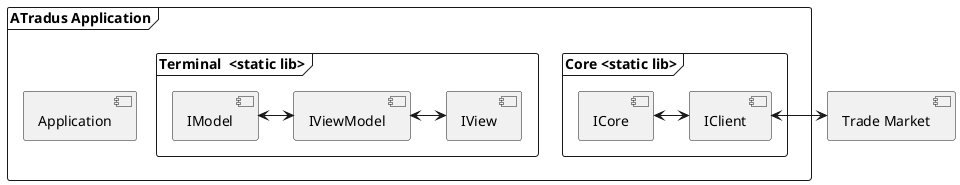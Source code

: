 @startuml

component TradeMarket [
Trade Market
]

frame "ATradus Application" {
	frame "Core <static lib>" {
		component ICore[
			ICore
		]
		component IClient[
			IClient
		]
	}

	frame "Terminal  <static lib>" {
		component IModel [
			IModel
		]
		component IView [
			IView
		]
		component IViewModel [
			IViewModel
		]
	}

	component Application [
		Application
	]
}

ICore <-> IClient
IClient <-> TradeMarket
IModel <-> IViewModel
IViewModel <-> IView


@enduml